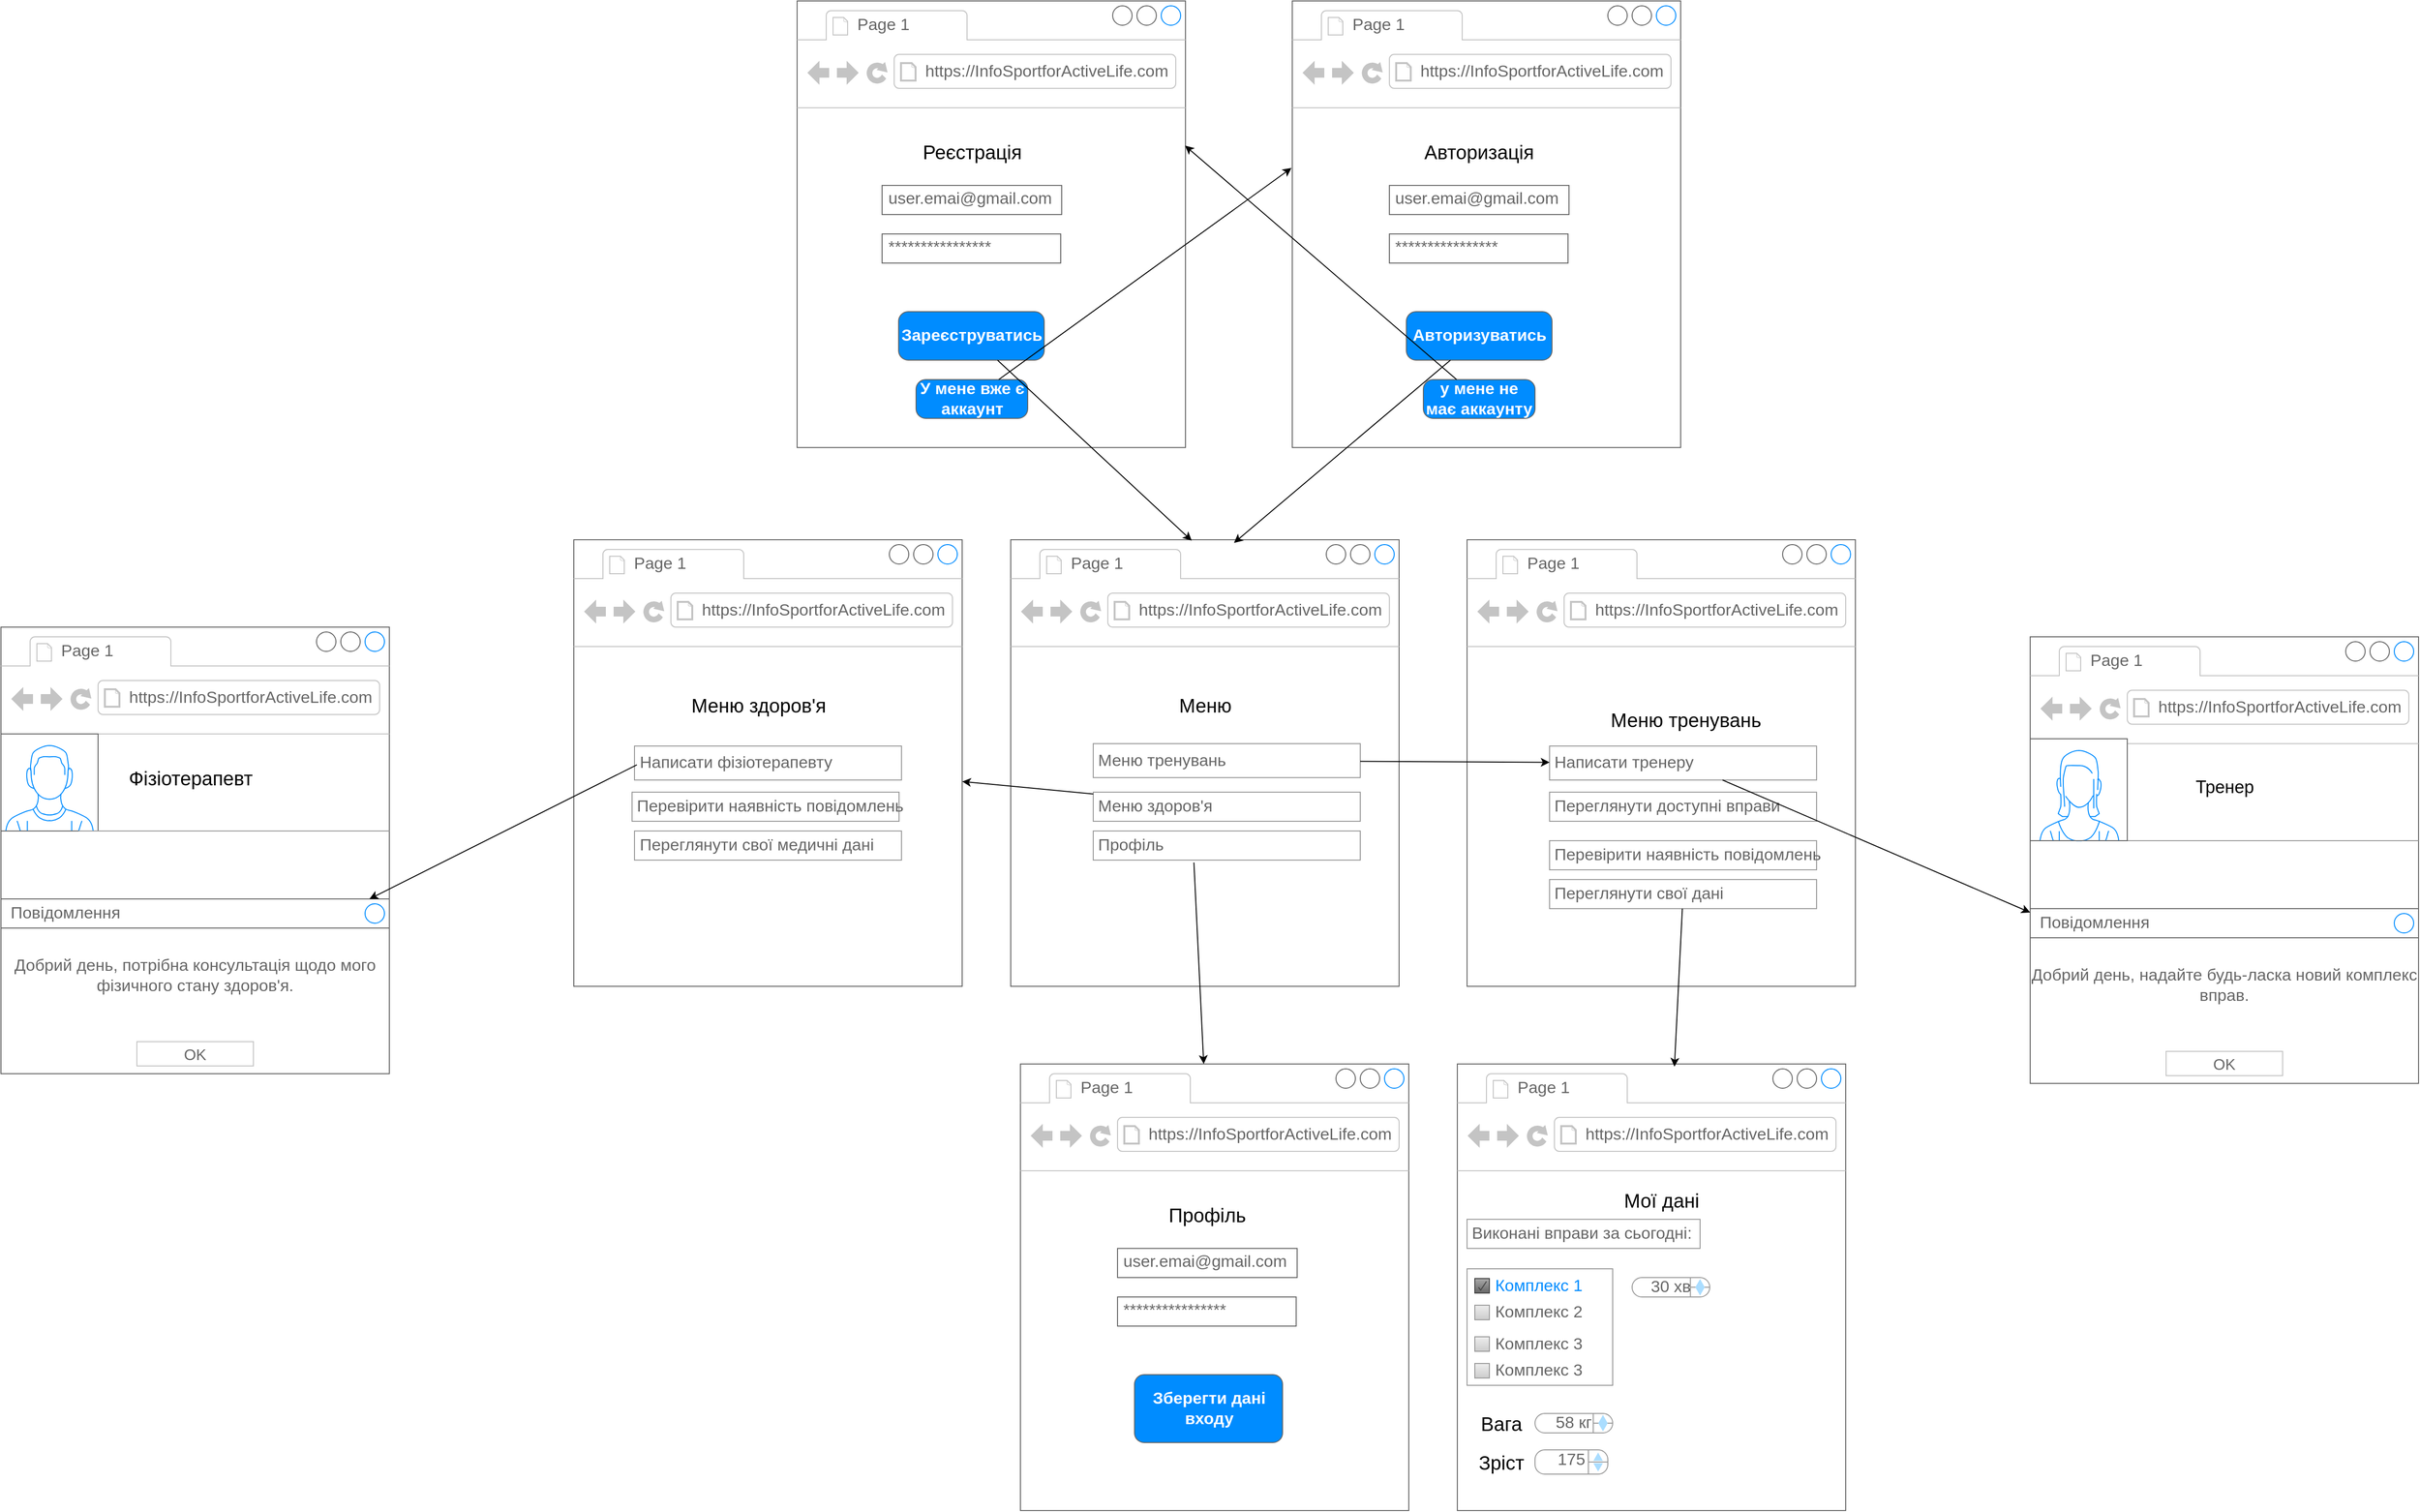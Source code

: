 <mxfile version="21.6.8" type="device">
  <diagram name="Страница — 1" id="YlvBT6MEAiinMr560eCs">
    <mxGraphModel dx="2307" dy="866" grid="1" gridSize="10" guides="1" tooltips="1" connect="1" arrows="1" fold="1" page="1" pageScale="1" pageWidth="827" pageHeight="1169" math="0" shadow="0">
      <root>
        <mxCell id="0" />
        <mxCell id="1" parent="0" />
        <mxCell id="uLyO-aLDXPjwOeiDQn8A-2" value="" style="strokeWidth=1;shadow=0;dashed=0;align=center;html=1;shape=mxgraph.mockup.containers.browserWindow;rSize=0;strokeColor=#666666;strokeColor2=#008cff;strokeColor3=#c4c4c4;mainText=,;recursiveResize=0;" vertex="1" parent="1">
          <mxGeometry x="170" y="125" width="400" height="460" as="geometry" />
        </mxCell>
        <mxCell id="uLyO-aLDXPjwOeiDQn8A-3" value="Page 1" style="strokeWidth=1;shadow=0;dashed=0;align=center;html=1;shape=mxgraph.mockup.containers.anchor;fontSize=17;fontColor=#666666;align=left;whiteSpace=wrap;" vertex="1" parent="uLyO-aLDXPjwOeiDQn8A-2">
          <mxGeometry x="60" y="12" width="110" height="26" as="geometry" />
        </mxCell>
        <mxCell id="uLyO-aLDXPjwOeiDQn8A-4" value="https://InfoSportforActiveLife.com" style="strokeWidth=1;shadow=0;dashed=0;align=center;html=1;shape=mxgraph.mockup.containers.anchor;rSize=0;fontSize=17;fontColor=#666666;align=left;" vertex="1" parent="uLyO-aLDXPjwOeiDQn8A-2">
          <mxGeometry x="130" y="60" width="200" height="26" as="geometry" />
        </mxCell>
        <mxCell id="uLyO-aLDXPjwOeiDQn8A-5" value="&lt;font style=&quot;font-size: 20px;&quot;&gt;Реєстрація&lt;/font&gt;" style="text;html=1;align=center;verticalAlign=middle;resizable=0;points=[];autosize=1;strokeColor=none;fillColor=none;" vertex="1" parent="uLyO-aLDXPjwOeiDQn8A-2">
          <mxGeometry x="115" y="135" width="130" height="40" as="geometry" />
        </mxCell>
        <mxCell id="uLyO-aLDXPjwOeiDQn8A-10" value="user.emai@gmail.com" style="strokeWidth=1;shadow=0;dashed=0;align=center;html=1;shape=mxgraph.mockup.text.textBox;fontColor=#666666;align=left;fontSize=17;spacingLeft=4;spacingTop=-3;whiteSpace=wrap;strokeColor=#666666;mainText=" vertex="1" parent="uLyO-aLDXPjwOeiDQn8A-2">
          <mxGeometry x="87.5" y="190" width="185" height="30" as="geometry" />
        </mxCell>
        <mxCell id="uLyO-aLDXPjwOeiDQn8A-11" value="****************" style="strokeWidth=1;shadow=0;dashed=0;align=center;html=1;shape=mxgraph.mockup.text.textBox;fontColor=#666666;align=left;fontSize=17;spacingLeft=4;spacingTop=-3;whiteSpace=wrap;strokeColor=#666666;mainText=" vertex="1" parent="uLyO-aLDXPjwOeiDQn8A-2">
          <mxGeometry x="87.5" y="240" width="184" height="30" as="geometry" />
        </mxCell>
        <mxCell id="uLyO-aLDXPjwOeiDQn8A-21" value="Зареєструватись" style="strokeWidth=1;shadow=0;dashed=0;align=center;html=1;shape=mxgraph.mockup.buttons.button;strokeColor=#666666;fontColor=#ffffff;mainText=;buttonStyle=round;fontSize=17;fontStyle=1;fillColor=#008cff;whiteSpace=wrap;" vertex="1" parent="uLyO-aLDXPjwOeiDQn8A-2">
          <mxGeometry x="104.5" y="320" width="150" height="50" as="geometry" />
        </mxCell>
        <mxCell id="uLyO-aLDXPjwOeiDQn8A-20" value="У мене вже є аккаунт" style="strokeWidth=1;shadow=0;dashed=0;align=center;html=1;shape=mxgraph.mockup.buttons.button;strokeColor=#666666;fontColor=#ffffff;mainText=;buttonStyle=round;fontSize=17;fontStyle=1;fillColor=#008cff;whiteSpace=wrap;" vertex="1" parent="uLyO-aLDXPjwOeiDQn8A-2">
          <mxGeometry x="122.5" y="390" width="115" height="40" as="geometry" />
        </mxCell>
        <mxCell id="uLyO-aLDXPjwOeiDQn8A-6" value="" style="strokeWidth=1;shadow=0;dashed=0;align=center;html=1;shape=mxgraph.mockup.containers.browserWindow;rSize=0;strokeColor=#666666;strokeColor2=#008cff;strokeColor3=#c4c4c4;mainText=,;recursiveResize=0;" vertex="1" parent="1">
          <mxGeometry x="680" y="125" width="400" height="460" as="geometry" />
        </mxCell>
        <mxCell id="uLyO-aLDXPjwOeiDQn8A-7" value="Page 1" style="strokeWidth=1;shadow=0;dashed=0;align=center;html=1;shape=mxgraph.mockup.containers.anchor;fontSize=17;fontColor=#666666;align=left;whiteSpace=wrap;" vertex="1" parent="uLyO-aLDXPjwOeiDQn8A-6">
          <mxGeometry x="60" y="12" width="110" height="26" as="geometry" />
        </mxCell>
        <mxCell id="uLyO-aLDXPjwOeiDQn8A-8" value="https://InfoSportforActiveLife.com" style="strokeWidth=1;shadow=0;dashed=0;align=center;html=1;shape=mxgraph.mockup.containers.anchor;rSize=0;fontSize=17;fontColor=#666666;align=left;" vertex="1" parent="uLyO-aLDXPjwOeiDQn8A-6">
          <mxGeometry x="130" y="60" width="250" height="26" as="geometry" />
        </mxCell>
        <mxCell id="uLyO-aLDXPjwOeiDQn8A-9" value="&lt;font style=&quot;font-size: 20px;&quot;&gt;Авторизація&lt;/font&gt;" style="text;html=1;align=center;verticalAlign=middle;resizable=0;points=[];autosize=1;strokeColor=none;fillColor=none;" vertex="1" parent="uLyO-aLDXPjwOeiDQn8A-6">
          <mxGeometry x="122" y="135" width="140" height="40" as="geometry" />
        </mxCell>
        <mxCell id="uLyO-aLDXPjwOeiDQn8A-12" value="user.emai@gmail.com" style="strokeWidth=1;shadow=0;dashed=0;align=center;html=1;shape=mxgraph.mockup.text.textBox;fontColor=#666666;align=left;fontSize=17;spacingLeft=4;spacingTop=-3;whiteSpace=wrap;strokeColor=#666666;mainText=" vertex="1" parent="uLyO-aLDXPjwOeiDQn8A-6">
          <mxGeometry x="100" y="190" width="185" height="30" as="geometry" />
        </mxCell>
        <mxCell id="uLyO-aLDXPjwOeiDQn8A-19" value="****************" style="strokeWidth=1;shadow=0;dashed=0;align=center;html=1;shape=mxgraph.mockup.text.textBox;fontColor=#666666;align=left;fontSize=17;spacingLeft=4;spacingTop=-3;whiteSpace=wrap;strokeColor=#666666;mainText=" vertex="1" parent="uLyO-aLDXPjwOeiDQn8A-6">
          <mxGeometry x="100" y="240" width="184" height="30" as="geometry" />
        </mxCell>
        <mxCell id="uLyO-aLDXPjwOeiDQn8A-22" value="Авторизуватись" style="strokeWidth=1;shadow=0;dashed=0;align=center;html=1;shape=mxgraph.mockup.buttons.button;strokeColor=#666666;fontColor=#ffffff;mainText=;buttonStyle=round;fontSize=17;fontStyle=1;fillColor=#008cff;whiteSpace=wrap;" vertex="1" parent="uLyO-aLDXPjwOeiDQn8A-6">
          <mxGeometry x="117.5" y="320" width="150" height="50" as="geometry" />
        </mxCell>
        <mxCell id="uLyO-aLDXPjwOeiDQn8A-23" value="у мене не має аккаунту" style="strokeWidth=1;shadow=0;dashed=0;align=center;html=1;shape=mxgraph.mockup.buttons.button;strokeColor=#666666;fontColor=#ffffff;mainText=;buttonStyle=round;fontSize=17;fontStyle=1;fillColor=#008cff;whiteSpace=wrap;" vertex="1" parent="uLyO-aLDXPjwOeiDQn8A-6">
          <mxGeometry x="135" y="390" width="115" height="40" as="geometry" />
        </mxCell>
        <mxCell id="uLyO-aLDXPjwOeiDQn8A-24" value="" style="strokeWidth=1;shadow=0;dashed=0;align=center;html=1;shape=mxgraph.mockup.containers.browserWindow;rSize=0;strokeColor=#666666;strokeColor2=#008cff;strokeColor3=#c4c4c4;mainText=,;recursiveResize=0;" vertex="1" parent="1">
          <mxGeometry x="-650" y="770" width="400" height="460" as="geometry" />
        </mxCell>
        <mxCell id="uLyO-aLDXPjwOeiDQn8A-25" value="Page 1" style="strokeWidth=1;shadow=0;dashed=0;align=center;html=1;shape=mxgraph.mockup.containers.anchor;fontSize=17;fontColor=#666666;align=left;whiteSpace=wrap;" vertex="1" parent="uLyO-aLDXPjwOeiDQn8A-24">
          <mxGeometry x="60" y="12" width="110" height="26" as="geometry" />
        </mxCell>
        <mxCell id="uLyO-aLDXPjwOeiDQn8A-26" value="https://InfoSportforActiveLife.com" style="strokeWidth=1;shadow=0;dashed=0;align=center;html=1;shape=mxgraph.mockup.containers.anchor;rSize=0;fontSize=17;fontColor=#666666;align=left;" vertex="1" parent="uLyO-aLDXPjwOeiDQn8A-24">
          <mxGeometry x="130" y="60" width="200" height="26" as="geometry" />
        </mxCell>
        <mxCell id="uLyO-aLDXPjwOeiDQn8A-32" value="" style="verticalLabelPosition=bottom;shadow=0;dashed=0;align=center;html=1;verticalAlign=top;strokeWidth=1;shape=mxgraph.mockup.containers.userMale;strokeColor=#666666;strokeColor2=#008cff;" vertex="1" parent="uLyO-aLDXPjwOeiDQn8A-24">
          <mxGeometry y="110" width="100" height="100" as="geometry" />
        </mxCell>
        <mxCell id="uLyO-aLDXPjwOeiDQn8A-34" value="&lt;font style=&quot;font-size: 20px;&quot;&gt;Фізіотерапевт&lt;/font&gt;" style="text;html=1;align=center;verticalAlign=middle;resizable=0;points=[];autosize=1;strokeColor=none;fillColor=none;strokeWidth=3;" vertex="1" parent="uLyO-aLDXPjwOeiDQn8A-24">
          <mxGeometry x="120" y="135" width="150" height="40" as="geometry" />
        </mxCell>
        <mxCell id="uLyO-aLDXPjwOeiDQn8A-35" value="&lt;br&gt;Добрий день, потрібна консультація щодо мого фізичного стану здоров&#39;я." style="strokeWidth=1;shadow=0;dashed=0;align=center;html=1;shape=mxgraph.mockup.containers.rrect;rSize=0;strokeColor=#666666;fontColor=#666666;fontSize=17;verticalAlign=top;whiteSpace=wrap;fillColor=#ffffff;spacingTop=32;" vertex="1" parent="uLyO-aLDXPjwOeiDQn8A-24">
          <mxGeometry y="280" width="400" height="180" as="geometry" />
        </mxCell>
        <mxCell id="uLyO-aLDXPjwOeiDQn8A-36" value="Повідомлення" style="strokeWidth=1;shadow=0;dashed=0;align=center;html=1;shape=mxgraph.mockup.containers.rrect;rSize=0;fontSize=17;fontColor=#666666;strokeColor=#666666;align=left;spacingLeft=8;fillColor=#ffffff;resizeWidth=1;whiteSpace=wrap;" vertex="1" parent="uLyO-aLDXPjwOeiDQn8A-35">
          <mxGeometry width="400" height="30" relative="1" as="geometry" />
        </mxCell>
        <mxCell id="uLyO-aLDXPjwOeiDQn8A-37" value="" style="shape=ellipse;strokeColor=#008cff;resizable=0;fillColor=none;html=1;" vertex="1" parent="uLyO-aLDXPjwOeiDQn8A-36">
          <mxGeometry x="1" y="0.5" width="20" height="20" relative="1" as="geometry">
            <mxPoint x="-25" y="-10" as="offset" />
          </mxGeometry>
        </mxCell>
        <mxCell id="uLyO-aLDXPjwOeiDQn8A-38" value="OK" style="strokeWidth=1;shadow=0;dashed=0;align=center;html=1;shape=mxgraph.mockup.containers.rrect;rSize=0;fontSize=16;fontColor=#666666;strokeColor=#c4c4c4;resizable=0;whiteSpace=wrap;fillColor=#ffffff;" vertex="1" parent="uLyO-aLDXPjwOeiDQn8A-35">
          <mxGeometry x="0.5" y="1" width="120" height="25" relative="1" as="geometry">
            <mxPoint x="-60" y="-33" as="offset" />
          </mxGeometry>
        </mxCell>
        <mxCell id="uLyO-aLDXPjwOeiDQn8A-39" value="" style="verticalLabelPosition=bottom;shadow=0;dashed=0;align=center;html=1;verticalAlign=top;strokeWidth=1;shape=mxgraph.mockup.markup.line;strokeColor=#999999;" vertex="1" parent="uLyO-aLDXPjwOeiDQn8A-24">
          <mxGeometry x="80" y="200" width="320" height="20" as="geometry" />
        </mxCell>
        <mxCell id="uLyO-aLDXPjwOeiDQn8A-40" value="" style="strokeWidth=1;shadow=0;dashed=0;align=center;html=1;shape=mxgraph.mockup.containers.browserWindow;rSize=0;strokeColor=#666666;strokeColor2=#008cff;strokeColor3=#c4c4c4;mainText=,;recursiveResize=0;" vertex="1" parent="1">
          <mxGeometry x="-60" y="680" width="400" height="460" as="geometry" />
        </mxCell>
        <mxCell id="uLyO-aLDXPjwOeiDQn8A-41" value="Page 1" style="strokeWidth=1;shadow=0;dashed=0;align=center;html=1;shape=mxgraph.mockup.containers.anchor;fontSize=17;fontColor=#666666;align=left;whiteSpace=wrap;" vertex="1" parent="uLyO-aLDXPjwOeiDQn8A-40">
          <mxGeometry x="60" y="12" width="110" height="26" as="geometry" />
        </mxCell>
        <mxCell id="uLyO-aLDXPjwOeiDQn8A-42" value="https://InfoSportforActiveLife.com" style="strokeWidth=1;shadow=0;dashed=0;align=center;html=1;shape=mxgraph.mockup.containers.anchor;rSize=0;fontSize=17;fontColor=#666666;align=left;" vertex="1" parent="uLyO-aLDXPjwOeiDQn8A-40">
          <mxGeometry x="130" y="60" width="200" height="26" as="geometry" />
        </mxCell>
        <mxCell id="uLyO-aLDXPjwOeiDQn8A-50" value="&lt;font style=&quot;font-size: 20px;&quot;&gt;Меню здоров&#39;я&lt;/font&gt;" style="text;html=1;align=center;verticalAlign=middle;resizable=0;points=[];autosize=1;strokeColor=none;fillColor=none;" vertex="1" parent="uLyO-aLDXPjwOeiDQn8A-40">
          <mxGeometry x="110" y="150" width="160" height="40" as="geometry" />
        </mxCell>
        <mxCell id="uLyO-aLDXPjwOeiDQn8A-52" value="Написати фізіотерапевту" style="strokeWidth=1;shadow=0;dashed=0;align=center;html=1;shape=mxgraph.mockup.forms.pwField;strokeColor=#999999;mainText=;align=left;fontColor=#666666;fontSize=17;spacingLeft=3;" vertex="1" parent="uLyO-aLDXPjwOeiDQn8A-40">
          <mxGeometry x="62.5" y="212.5" width="275" height="35" as="geometry" />
        </mxCell>
        <mxCell id="uLyO-aLDXPjwOeiDQn8A-51" value="Перевірити наявність повідомлень" style="strokeWidth=1;shadow=0;dashed=0;align=center;html=1;shape=mxgraph.mockup.forms.pwField;strokeColor=#999999;mainText=;align=left;fontColor=#666666;fontSize=17;spacingLeft=3;" vertex="1" parent="uLyO-aLDXPjwOeiDQn8A-40">
          <mxGeometry x="60" y="260" width="275" height="30" as="geometry" />
        </mxCell>
        <mxCell id="uLyO-aLDXPjwOeiDQn8A-53" value="Переглянути свої медичні дані" style="strokeWidth=1;shadow=0;dashed=0;align=center;html=1;shape=mxgraph.mockup.forms.pwField;strokeColor=#999999;mainText=;align=left;fontColor=#666666;fontSize=17;spacingLeft=3;" vertex="1" parent="uLyO-aLDXPjwOeiDQn8A-40">
          <mxGeometry x="62.5" y="300" width="275" height="30" as="geometry" />
        </mxCell>
        <mxCell id="uLyO-aLDXPjwOeiDQn8A-54" value="" style="strokeWidth=1;shadow=0;dashed=0;align=center;html=1;shape=mxgraph.mockup.containers.browserWindow;rSize=0;strokeColor=#666666;strokeColor2=#008cff;strokeColor3=#c4c4c4;mainText=,;recursiveResize=0;" vertex="1" parent="1">
          <mxGeometry x="390" y="680" width="400" height="460" as="geometry" />
        </mxCell>
        <mxCell id="uLyO-aLDXPjwOeiDQn8A-55" value="Page 1" style="strokeWidth=1;shadow=0;dashed=0;align=center;html=1;shape=mxgraph.mockup.containers.anchor;fontSize=17;fontColor=#666666;align=left;whiteSpace=wrap;" vertex="1" parent="uLyO-aLDXPjwOeiDQn8A-54">
          <mxGeometry x="60" y="12" width="110" height="26" as="geometry" />
        </mxCell>
        <mxCell id="uLyO-aLDXPjwOeiDQn8A-56" value="https://InfoSportforActiveLife.com" style="strokeWidth=1;shadow=0;dashed=0;align=center;html=1;shape=mxgraph.mockup.containers.anchor;rSize=0;fontSize=17;fontColor=#666666;align=left;" vertex="1" parent="uLyO-aLDXPjwOeiDQn8A-54">
          <mxGeometry x="130" y="60" width="200" height="26" as="geometry" />
        </mxCell>
        <mxCell id="uLyO-aLDXPjwOeiDQn8A-57" value="&lt;font style=&quot;font-size: 20px;&quot;&gt;Меню&lt;/font&gt;" style="text;html=1;align=center;verticalAlign=middle;resizable=0;points=[];autosize=1;strokeColor=none;fillColor=none;" vertex="1" parent="uLyO-aLDXPjwOeiDQn8A-54">
          <mxGeometry x="160" y="150" width="80" height="40" as="geometry" />
        </mxCell>
        <mxCell id="uLyO-aLDXPjwOeiDQn8A-58" value="Меню тренувань" style="strokeWidth=1;shadow=0;dashed=0;align=center;html=1;shape=mxgraph.mockup.forms.pwField;strokeColor=#999999;mainText=;align=left;fontColor=#666666;fontSize=17;spacingLeft=3;" vertex="1" parent="uLyO-aLDXPjwOeiDQn8A-54">
          <mxGeometry x="85" y="210" width="275" height="35" as="geometry" />
        </mxCell>
        <mxCell id="uLyO-aLDXPjwOeiDQn8A-59" value="Меню здоров&#39;я" style="strokeWidth=1;shadow=0;dashed=0;align=center;html=1;shape=mxgraph.mockup.forms.pwField;strokeColor=#999999;mainText=;align=left;fontColor=#666666;fontSize=17;spacingLeft=3;" vertex="1" parent="uLyO-aLDXPjwOeiDQn8A-54">
          <mxGeometry x="85" y="260" width="275" height="30" as="geometry" />
        </mxCell>
        <mxCell id="uLyO-aLDXPjwOeiDQn8A-60" value="Профіль" style="strokeWidth=1;shadow=0;dashed=0;align=center;html=1;shape=mxgraph.mockup.forms.pwField;strokeColor=#999999;mainText=;align=left;fontColor=#666666;fontSize=17;spacingLeft=3;" vertex="1" parent="uLyO-aLDXPjwOeiDQn8A-54">
          <mxGeometry x="85" y="300" width="275" height="30" as="geometry" />
        </mxCell>
        <mxCell id="uLyO-aLDXPjwOeiDQn8A-61" value="" style="strokeWidth=1;shadow=0;dashed=0;align=center;html=1;shape=mxgraph.mockup.containers.browserWindow;rSize=0;strokeColor=#666666;strokeColor2=#008cff;strokeColor3=#c4c4c4;mainText=,;recursiveResize=0;" vertex="1" parent="1">
          <mxGeometry x="860" y="680" width="400" height="460" as="geometry" />
        </mxCell>
        <mxCell id="uLyO-aLDXPjwOeiDQn8A-62" value="Page 1" style="strokeWidth=1;shadow=0;dashed=0;align=center;html=1;shape=mxgraph.mockup.containers.anchor;fontSize=17;fontColor=#666666;align=left;whiteSpace=wrap;" vertex="1" parent="uLyO-aLDXPjwOeiDQn8A-61">
          <mxGeometry x="60" y="12" width="110" height="26" as="geometry" />
        </mxCell>
        <mxCell id="uLyO-aLDXPjwOeiDQn8A-63" value="https://InfoSportforActiveLife.com" style="strokeWidth=1;shadow=0;dashed=0;align=center;html=1;shape=mxgraph.mockup.containers.anchor;rSize=0;fontSize=17;fontColor=#666666;align=left;" vertex="1" parent="uLyO-aLDXPjwOeiDQn8A-61">
          <mxGeometry x="130" y="60" width="200" height="26" as="geometry" />
        </mxCell>
        <mxCell id="uLyO-aLDXPjwOeiDQn8A-64" value="&lt;font style=&quot;font-size: 20px;&quot;&gt;Меню тренувань&lt;/font&gt;" style="text;html=1;align=center;verticalAlign=middle;resizable=0;points=[];autosize=1;strokeColor=none;fillColor=none;" vertex="1" parent="uLyO-aLDXPjwOeiDQn8A-61">
          <mxGeometry x="135" y="165" width="180" height="40" as="geometry" />
        </mxCell>
        <mxCell id="uLyO-aLDXPjwOeiDQn8A-65" value="Написати тренеру" style="strokeWidth=1;shadow=0;dashed=0;align=center;html=1;shape=mxgraph.mockup.forms.pwField;strokeColor=#999999;mainText=;align=left;fontColor=#666666;fontSize=17;spacingLeft=3;" vertex="1" parent="uLyO-aLDXPjwOeiDQn8A-61">
          <mxGeometry x="85" y="212.5" width="275" height="35" as="geometry" />
        </mxCell>
        <mxCell id="uLyO-aLDXPjwOeiDQn8A-66" value="Переглянути доступні вправи" style="strokeWidth=1;shadow=0;dashed=0;align=center;html=1;shape=mxgraph.mockup.forms.pwField;strokeColor=#999999;mainText=;align=left;fontColor=#666666;fontSize=17;spacingLeft=3;" vertex="1" parent="uLyO-aLDXPjwOeiDQn8A-61">
          <mxGeometry x="85" y="260" width="275" height="30" as="geometry" />
        </mxCell>
        <mxCell id="uLyO-aLDXPjwOeiDQn8A-67" value="Перевірити наявність повідомлень" style="strokeWidth=1;shadow=0;dashed=0;align=center;html=1;shape=mxgraph.mockup.forms.pwField;strokeColor=#999999;mainText=;align=left;fontColor=#666666;fontSize=17;spacingLeft=3;" vertex="1" parent="uLyO-aLDXPjwOeiDQn8A-61">
          <mxGeometry x="85" y="310" width="275" height="30" as="geometry" />
        </mxCell>
        <mxCell id="uLyO-aLDXPjwOeiDQn8A-101" value="Переглянути свої дані" style="strokeWidth=1;shadow=0;dashed=0;align=center;html=1;shape=mxgraph.mockup.forms.pwField;strokeColor=#999999;mainText=;align=left;fontColor=#666666;fontSize=17;spacingLeft=3;" vertex="1" parent="uLyO-aLDXPjwOeiDQn8A-61">
          <mxGeometry x="85" y="350" width="275" height="30" as="geometry" />
        </mxCell>
        <mxCell id="uLyO-aLDXPjwOeiDQn8A-68" value="" style="strokeWidth=1;shadow=0;dashed=0;align=center;html=1;shape=mxgraph.mockup.containers.browserWindow;rSize=0;strokeColor=#666666;strokeColor2=#008cff;strokeColor3=#c4c4c4;mainText=,;recursiveResize=0;" vertex="1" parent="1">
          <mxGeometry x="1440" y="780" width="400" height="460" as="geometry" />
        </mxCell>
        <mxCell id="uLyO-aLDXPjwOeiDQn8A-69" value="Page 1" style="strokeWidth=1;shadow=0;dashed=0;align=center;html=1;shape=mxgraph.mockup.containers.anchor;fontSize=17;fontColor=#666666;align=left;whiteSpace=wrap;" vertex="1" parent="uLyO-aLDXPjwOeiDQn8A-68">
          <mxGeometry x="60" y="12" width="110" height="26" as="geometry" />
        </mxCell>
        <mxCell id="uLyO-aLDXPjwOeiDQn8A-70" value="https://InfoSportforActiveLife.com" style="strokeWidth=1;shadow=0;dashed=0;align=center;html=1;shape=mxgraph.mockup.containers.anchor;rSize=0;fontSize=17;fontColor=#666666;align=left;" vertex="1" parent="uLyO-aLDXPjwOeiDQn8A-68">
          <mxGeometry x="130" y="60" width="200" height="26" as="geometry" />
        </mxCell>
        <mxCell id="uLyO-aLDXPjwOeiDQn8A-72" value="&lt;font style=&quot;font-size: 18px;&quot;&gt;Тренер&lt;/font&gt;" style="text;html=1;align=center;verticalAlign=middle;resizable=0;points=[];autosize=1;strokeColor=none;fillColor=none;strokeWidth=3;" vertex="1" parent="uLyO-aLDXPjwOeiDQn8A-68">
          <mxGeometry x="160" y="135" width="80" height="40" as="geometry" />
        </mxCell>
        <mxCell id="uLyO-aLDXPjwOeiDQn8A-73" value="&lt;br&gt;Добрий день, надайте будь-ласка новий комплекс вправ." style="strokeWidth=1;shadow=0;dashed=0;align=center;html=1;shape=mxgraph.mockup.containers.rrect;rSize=0;strokeColor=#666666;fontColor=#666666;fontSize=17;verticalAlign=top;whiteSpace=wrap;fillColor=#ffffff;spacingTop=32;" vertex="1" parent="uLyO-aLDXPjwOeiDQn8A-68">
          <mxGeometry y="280" width="400" height="180" as="geometry" />
        </mxCell>
        <mxCell id="uLyO-aLDXPjwOeiDQn8A-74" value="Повідомлення" style="strokeWidth=1;shadow=0;dashed=0;align=center;html=1;shape=mxgraph.mockup.containers.rrect;rSize=0;fontSize=17;fontColor=#666666;strokeColor=#666666;align=left;spacingLeft=8;fillColor=#ffffff;resizeWidth=1;whiteSpace=wrap;" vertex="1" parent="uLyO-aLDXPjwOeiDQn8A-73">
          <mxGeometry width="400" height="30" relative="1" as="geometry" />
        </mxCell>
        <mxCell id="uLyO-aLDXPjwOeiDQn8A-75" value="" style="shape=ellipse;strokeColor=#008cff;resizable=0;fillColor=none;html=1;" vertex="1" parent="uLyO-aLDXPjwOeiDQn8A-74">
          <mxGeometry x="1" y="0.5" width="20" height="20" relative="1" as="geometry">
            <mxPoint x="-25" y="-10" as="offset" />
          </mxGeometry>
        </mxCell>
        <mxCell id="uLyO-aLDXPjwOeiDQn8A-76" value="OK" style="strokeWidth=1;shadow=0;dashed=0;align=center;html=1;shape=mxgraph.mockup.containers.rrect;rSize=0;fontSize=16;fontColor=#666666;strokeColor=#c4c4c4;resizable=0;whiteSpace=wrap;fillColor=#ffffff;" vertex="1" parent="uLyO-aLDXPjwOeiDQn8A-73">
          <mxGeometry x="0.5" y="1" width="120" height="25" relative="1" as="geometry">
            <mxPoint x="-60" y="-33" as="offset" />
          </mxGeometry>
        </mxCell>
        <mxCell id="uLyO-aLDXPjwOeiDQn8A-77" value="" style="verticalLabelPosition=bottom;shadow=0;dashed=0;align=center;html=1;verticalAlign=top;strokeWidth=1;shape=mxgraph.mockup.markup.line;strokeColor=#999999;" vertex="1" parent="uLyO-aLDXPjwOeiDQn8A-68">
          <mxGeometry x="80" y="200" width="320" height="20" as="geometry" />
        </mxCell>
        <mxCell id="uLyO-aLDXPjwOeiDQn8A-78" value="" style="verticalLabelPosition=bottom;shadow=0;dashed=0;align=center;html=1;verticalAlign=top;strokeWidth=1;shape=mxgraph.mockup.containers.userFemale;strokeColor=#666666;strokeColor2=#008cff;" vertex="1" parent="uLyO-aLDXPjwOeiDQn8A-68">
          <mxGeometry y="105" width="100" height="105" as="geometry" />
        </mxCell>
        <mxCell id="uLyO-aLDXPjwOeiDQn8A-79" value="" style="strokeWidth=1;shadow=0;dashed=0;align=center;html=1;shape=mxgraph.mockup.containers.browserWindow;rSize=0;strokeColor=#666666;strokeColor2=#008cff;strokeColor3=#c4c4c4;mainText=,;recursiveResize=0;" vertex="1" parent="1">
          <mxGeometry x="400" y="1220" width="400" height="460" as="geometry" />
        </mxCell>
        <mxCell id="uLyO-aLDXPjwOeiDQn8A-80" value="Page 1" style="strokeWidth=1;shadow=0;dashed=0;align=center;html=1;shape=mxgraph.mockup.containers.anchor;fontSize=17;fontColor=#666666;align=left;whiteSpace=wrap;" vertex="1" parent="uLyO-aLDXPjwOeiDQn8A-79">
          <mxGeometry x="60" y="12" width="110" height="26" as="geometry" />
        </mxCell>
        <mxCell id="uLyO-aLDXPjwOeiDQn8A-81" value="https://InfoSportforActiveLife.com" style="strokeWidth=1;shadow=0;dashed=0;align=center;html=1;shape=mxgraph.mockup.containers.anchor;rSize=0;fontSize=17;fontColor=#666666;align=left;" vertex="1" parent="uLyO-aLDXPjwOeiDQn8A-79">
          <mxGeometry x="130" y="60" width="250" height="26" as="geometry" />
        </mxCell>
        <mxCell id="uLyO-aLDXPjwOeiDQn8A-82" value="&lt;font style=&quot;font-size: 20px;&quot;&gt;Профіль&lt;/font&gt;" style="text;html=1;align=center;verticalAlign=middle;resizable=0;points=[];autosize=1;strokeColor=none;fillColor=none;" vertex="1" parent="uLyO-aLDXPjwOeiDQn8A-79">
          <mxGeometry x="142" y="135" width="100" height="40" as="geometry" />
        </mxCell>
        <mxCell id="uLyO-aLDXPjwOeiDQn8A-83" value="user.emai@gmail.com" style="strokeWidth=1;shadow=0;dashed=0;align=center;html=1;shape=mxgraph.mockup.text.textBox;fontColor=#666666;align=left;fontSize=17;spacingLeft=4;spacingTop=-3;whiteSpace=wrap;strokeColor=#666666;mainText=" vertex="1" parent="uLyO-aLDXPjwOeiDQn8A-79">
          <mxGeometry x="100" y="190" width="185" height="30" as="geometry" />
        </mxCell>
        <mxCell id="uLyO-aLDXPjwOeiDQn8A-84" value="****************" style="strokeWidth=1;shadow=0;dashed=0;align=center;html=1;shape=mxgraph.mockup.text.textBox;fontColor=#666666;align=left;fontSize=17;spacingLeft=4;spacingTop=-3;whiteSpace=wrap;strokeColor=#666666;mainText=" vertex="1" parent="uLyO-aLDXPjwOeiDQn8A-79">
          <mxGeometry x="100" y="240" width="184" height="30" as="geometry" />
        </mxCell>
        <mxCell id="uLyO-aLDXPjwOeiDQn8A-85" value="Зберегти дані входу" style="strokeWidth=1;shadow=0;dashed=0;align=center;html=1;shape=mxgraph.mockup.buttons.button;strokeColor=#666666;fontColor=#ffffff;mainText=;buttonStyle=round;fontSize=17;fontStyle=1;fillColor=#008cff;whiteSpace=wrap;" vertex="1" parent="uLyO-aLDXPjwOeiDQn8A-79">
          <mxGeometry x="117.5" y="320" width="152.5" height="70" as="geometry" />
        </mxCell>
        <mxCell id="uLyO-aLDXPjwOeiDQn8A-88" value="" style="endArrow=classic;html=1;rounded=0;entryX=0.466;entryY=0.002;entryDx=0;entryDy=0;entryPerimeter=0;" edge="1" parent="1" source="uLyO-aLDXPjwOeiDQn8A-21" target="uLyO-aLDXPjwOeiDQn8A-54">
          <mxGeometry width="50" height="50" relative="1" as="geometry">
            <mxPoint x="470" y="620" as="sourcePoint" />
            <mxPoint x="690" y="650" as="targetPoint" />
          </mxGeometry>
        </mxCell>
        <mxCell id="uLyO-aLDXPjwOeiDQn8A-89" value="" style="endArrow=classic;html=1;rounded=0;entryX=0.575;entryY=0.007;entryDx=0;entryDy=0;entryPerimeter=0;" edge="1" parent="1" source="uLyO-aLDXPjwOeiDQn8A-22" target="uLyO-aLDXPjwOeiDQn8A-54">
          <mxGeometry width="50" height="50" relative="1" as="geometry">
            <mxPoint x="470" y="620" as="sourcePoint" />
            <mxPoint x="520" y="570" as="targetPoint" />
          </mxGeometry>
        </mxCell>
        <mxCell id="uLyO-aLDXPjwOeiDQn8A-90" value="" style="endArrow=classic;html=1;rounded=0;entryX=-0.002;entryY=0.374;entryDx=0;entryDy=0;entryPerimeter=0;" edge="1" parent="1" source="uLyO-aLDXPjwOeiDQn8A-20" target="uLyO-aLDXPjwOeiDQn8A-6">
          <mxGeometry width="50" height="50" relative="1" as="geometry">
            <mxPoint x="470" y="620" as="sourcePoint" />
            <mxPoint x="520" y="570" as="targetPoint" />
          </mxGeometry>
        </mxCell>
        <mxCell id="uLyO-aLDXPjwOeiDQn8A-91" value="" style="endArrow=classic;html=1;rounded=0;entryX=0.999;entryY=0.324;entryDx=0;entryDy=0;entryPerimeter=0;" edge="1" parent="1" source="uLyO-aLDXPjwOeiDQn8A-23" target="uLyO-aLDXPjwOeiDQn8A-2">
          <mxGeometry width="50" height="50" relative="1" as="geometry">
            <mxPoint x="470" y="620" as="sourcePoint" />
            <mxPoint x="520" y="570" as="targetPoint" />
          </mxGeometry>
        </mxCell>
        <mxCell id="uLyO-aLDXPjwOeiDQn8A-92" value="" style="endArrow=classic;html=1;rounded=0;exitX=0.009;exitY=0.553;exitDx=0;exitDy=0;exitPerimeter=0;" edge="1" parent="1" source="uLyO-aLDXPjwOeiDQn8A-52" target="uLyO-aLDXPjwOeiDQn8A-35">
          <mxGeometry width="50" height="50" relative="1" as="geometry">
            <mxPoint x="410" y="980" as="sourcePoint" />
            <mxPoint x="460" y="930" as="targetPoint" />
          </mxGeometry>
        </mxCell>
        <mxCell id="uLyO-aLDXPjwOeiDQn8A-94" value="" style="endArrow=classic;html=1;rounded=0;" edge="1" parent="1" source="uLyO-aLDXPjwOeiDQn8A-59" target="uLyO-aLDXPjwOeiDQn8A-40">
          <mxGeometry width="50" height="50" relative="1" as="geometry">
            <mxPoint x="410" y="980" as="sourcePoint" />
            <mxPoint x="460" y="930" as="targetPoint" />
          </mxGeometry>
        </mxCell>
        <mxCell id="uLyO-aLDXPjwOeiDQn8A-96" value="" style="endArrow=classic;html=1;rounded=0;exitX=0.377;exitY=1.081;exitDx=0;exitDy=0;exitPerimeter=0;" edge="1" parent="1" source="uLyO-aLDXPjwOeiDQn8A-60" target="uLyO-aLDXPjwOeiDQn8A-79">
          <mxGeometry width="50" height="50" relative="1" as="geometry">
            <mxPoint x="410" y="980" as="sourcePoint" />
            <mxPoint x="460" y="930" as="targetPoint" />
          </mxGeometry>
        </mxCell>
        <mxCell id="uLyO-aLDXPjwOeiDQn8A-99" value="" style="endArrow=classic;html=1;rounded=0;" edge="1" parent="1" source="uLyO-aLDXPjwOeiDQn8A-58" target="uLyO-aLDXPjwOeiDQn8A-65">
          <mxGeometry width="50" height="50" relative="1" as="geometry">
            <mxPoint x="410" y="980" as="sourcePoint" />
            <mxPoint x="460" y="930" as="targetPoint" />
          </mxGeometry>
        </mxCell>
        <mxCell id="uLyO-aLDXPjwOeiDQn8A-100" value="" style="endArrow=classic;html=1;rounded=0;" edge="1" parent="1" source="uLyO-aLDXPjwOeiDQn8A-65" target="uLyO-aLDXPjwOeiDQn8A-73">
          <mxGeometry width="50" height="50" relative="1" as="geometry">
            <mxPoint x="410" y="980" as="sourcePoint" />
            <mxPoint x="460" y="930" as="targetPoint" />
          </mxGeometry>
        </mxCell>
        <mxCell id="uLyO-aLDXPjwOeiDQn8A-102" value="" style="strokeWidth=1;shadow=0;dashed=0;align=center;html=1;shape=mxgraph.mockup.containers.browserWindow;rSize=0;strokeColor=#666666;strokeColor2=#008cff;strokeColor3=#c4c4c4;mainText=,;recursiveResize=0;" vertex="1" parent="1">
          <mxGeometry x="850" y="1220" width="400" height="460" as="geometry" />
        </mxCell>
        <mxCell id="uLyO-aLDXPjwOeiDQn8A-103" value="Page 1" style="strokeWidth=1;shadow=0;dashed=0;align=center;html=1;shape=mxgraph.mockup.containers.anchor;fontSize=17;fontColor=#666666;align=left;whiteSpace=wrap;" vertex="1" parent="uLyO-aLDXPjwOeiDQn8A-102">
          <mxGeometry x="60" y="12" width="110" height="26" as="geometry" />
        </mxCell>
        <mxCell id="uLyO-aLDXPjwOeiDQn8A-104" value="https://InfoSportforActiveLife.com" style="strokeWidth=1;shadow=0;dashed=0;align=center;html=1;shape=mxgraph.mockup.containers.anchor;rSize=0;fontSize=17;fontColor=#666666;align=left;" vertex="1" parent="uLyO-aLDXPjwOeiDQn8A-102">
          <mxGeometry x="130" y="60" width="200" height="26" as="geometry" />
        </mxCell>
        <mxCell id="uLyO-aLDXPjwOeiDQn8A-105" value="&lt;font style=&quot;font-size: 20px;&quot;&gt;Мої дані&lt;/font&gt;" style="text;html=1;align=center;verticalAlign=middle;resizable=0;points=[];autosize=1;strokeColor=none;fillColor=none;" vertex="1" parent="uLyO-aLDXPjwOeiDQn8A-102">
          <mxGeometry x="160" y="120" width="100" height="40" as="geometry" />
        </mxCell>
        <mxCell id="uLyO-aLDXPjwOeiDQn8A-110" value="" style="strokeWidth=1;shadow=0;dashed=0;align=center;html=1;shape=mxgraph.mockup.forms.rrect;rSize=0;strokeColor=#999999;fillColor=#ffffff;recursiveResize=0;" vertex="1" parent="uLyO-aLDXPjwOeiDQn8A-102">
          <mxGeometry x="10" y="211" width="150" height="120" as="geometry" />
        </mxCell>
        <mxCell id="uLyO-aLDXPjwOeiDQn8A-111" value="Комплекс 3" style="strokeWidth=1;shadow=0;dashed=0;align=center;html=1;shape=mxgraph.mockup.forms.rrect;rSize=0;fillColor=#eeeeee;strokeColor=#999999;gradientColor=#cccccc;align=left;spacingLeft=4;fontSize=17;fontColor=#666666;labelPosition=right;" vertex="1" parent="uLyO-aLDXPjwOeiDQn8A-110">
          <mxGeometry x="8" y="70" width="15" height="15" as="geometry" />
        </mxCell>
        <mxCell id="uLyO-aLDXPjwOeiDQn8A-112" value="Комплекс 2" style="strokeWidth=1;shadow=0;dashed=0;align=center;html=1;shape=mxgraph.mockup.forms.rrect;rSize=0;fillColor=#eeeeee;strokeColor=#999999;gradientColor=#cccccc;align=left;spacingLeft=4;fontSize=17;fontColor=#666666;labelPosition=right;" vertex="1" parent="uLyO-aLDXPjwOeiDQn8A-110">
          <mxGeometry x="8" y="37.5" width="15" height="15" as="geometry" />
        </mxCell>
        <mxCell id="uLyO-aLDXPjwOeiDQn8A-114" value="Комплекс 3" style="strokeWidth=1;shadow=0;dashed=0;align=center;html=1;shape=mxgraph.mockup.forms.rrect;rSize=0;fillColor=#eeeeee;strokeColor=#999999;gradientColor=#cccccc;align=left;spacingLeft=4;fontSize=17;fontColor=#666666;labelPosition=right;" vertex="1" parent="uLyO-aLDXPjwOeiDQn8A-110">
          <mxGeometry x="8" y="97.5" width="15" height="15" as="geometry" />
        </mxCell>
        <mxCell id="uLyO-aLDXPjwOeiDQn8A-113" value="Комплекс 1" style="strokeWidth=1;shadow=0;dashed=0;align=center;html=1;shape=mxgraph.mockup.forms.checkbox;rSize=0;resizable=0;fillColor=#aaaaaa;strokeColor=#444444;gradientColor=#666666;align=left;spacingLeft=4;fontSize=17;fontColor=#008cff;labelPosition=right;" vertex="1" parent="uLyO-aLDXPjwOeiDQn8A-110">
          <mxGeometry x="8" y="10" width="15" height="15" as="geometry" />
        </mxCell>
        <mxCell id="uLyO-aLDXPjwOeiDQn8A-106" value="Виконані вправи за сьогодні:" style="strokeWidth=1;shadow=0;dashed=0;align=center;html=1;shape=mxgraph.mockup.forms.pwField;strokeColor=#999999;mainText=;align=left;fontColor=#666666;fontSize=17;spacingLeft=3;" vertex="1" parent="uLyO-aLDXPjwOeiDQn8A-102">
          <mxGeometry x="10" y="160" width="240" height="30" as="geometry" />
        </mxCell>
        <mxCell id="uLyO-aLDXPjwOeiDQn8A-115" value="30 хв" style="strokeWidth=1;shadow=0;dashed=0;align=center;html=1;shape=mxgraph.mockup.forms.spinner;strokeColor=#999999;spinLayout=right;spinStyle=normal;adjStyle=triangle;fillColor=#aaddff;fontSize=17;fontColor=#666666;mainText=;html=1;overflow=fill;" vertex="1" parent="uLyO-aLDXPjwOeiDQn8A-102">
          <mxGeometry x="180" y="220" width="80" height="20" as="geometry" />
        </mxCell>
        <mxCell id="uLyO-aLDXPjwOeiDQn8A-117" value="&lt;font style=&quot;font-size: 20px;&quot;&gt;Вага&lt;/font&gt;" style="text;html=1;align=center;verticalAlign=middle;resizable=0;points=[];autosize=1;strokeColor=none;fillColor=none;strokeWidth=5;" vertex="1" parent="uLyO-aLDXPjwOeiDQn8A-102">
          <mxGeometry x="10" y="350" width="70" height="40" as="geometry" />
        </mxCell>
        <mxCell id="uLyO-aLDXPjwOeiDQn8A-118" value="58 кг" style="strokeWidth=1;shadow=0;dashed=0;align=center;html=1;shape=mxgraph.mockup.forms.spinner;strokeColor=#999999;spinLayout=right;spinStyle=normal;adjStyle=triangle;fillColor=#aaddff;fontSize=17;fontColor=#666666;mainText=;html=1;overflow=fill;" vertex="1" parent="uLyO-aLDXPjwOeiDQn8A-102">
          <mxGeometry x="80" y="360" width="80" height="20" as="geometry" />
        </mxCell>
        <mxCell id="uLyO-aLDXPjwOeiDQn8A-121" value="&lt;font style=&quot;font-size: 20px;&quot;&gt;Зріст&lt;/font&gt;" style="text;html=1;align=center;verticalAlign=middle;resizable=0;points=[];autosize=1;strokeColor=none;fillColor=none;" vertex="1" parent="uLyO-aLDXPjwOeiDQn8A-102">
          <mxGeometry x="10" y="390" width="70" height="40" as="geometry" />
        </mxCell>
        <mxCell id="uLyO-aLDXPjwOeiDQn8A-122" value="175" style="strokeWidth=1;shadow=0;dashed=0;align=center;html=1;shape=mxgraph.mockup.forms.spinner;strokeColor=#999999;spinLayout=right;spinStyle=normal;adjStyle=triangle;fillColor=#aaddff;fontSize=17;fontColor=#666666;mainText=;html=1;overflow=fill;" vertex="1" parent="uLyO-aLDXPjwOeiDQn8A-102">
          <mxGeometry x="80" y="397.5" width="75" height="25" as="geometry" />
        </mxCell>
        <mxCell id="uLyO-aLDXPjwOeiDQn8A-120" value="" style="endArrow=classic;html=1;rounded=0;entryX=0.559;entryY=0.006;entryDx=0;entryDy=0;entryPerimeter=0;" edge="1" parent="1" source="uLyO-aLDXPjwOeiDQn8A-101" target="uLyO-aLDXPjwOeiDQn8A-102">
          <mxGeometry width="50" height="50" relative="1" as="geometry">
            <mxPoint x="1040" y="1170" as="sourcePoint" />
            <mxPoint x="1090" y="1120" as="targetPoint" />
          </mxGeometry>
        </mxCell>
      </root>
    </mxGraphModel>
  </diagram>
</mxfile>
